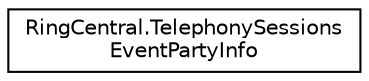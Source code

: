 digraph "Graphical Class Hierarchy"
{
 // LATEX_PDF_SIZE
  edge [fontname="Helvetica",fontsize="10",labelfontname="Helvetica",labelfontsize="10"];
  node [fontname="Helvetica",fontsize="10",shape=record];
  rankdir="LR";
  Node0 [label="RingCentral.TelephonySessions\lEventPartyInfo",height=0.2,width=0.4,color="black", fillcolor="white", style="filled",URL="$classRingCentral_1_1TelephonySessionsEventPartyInfo.html",tooltip=" "];
}
